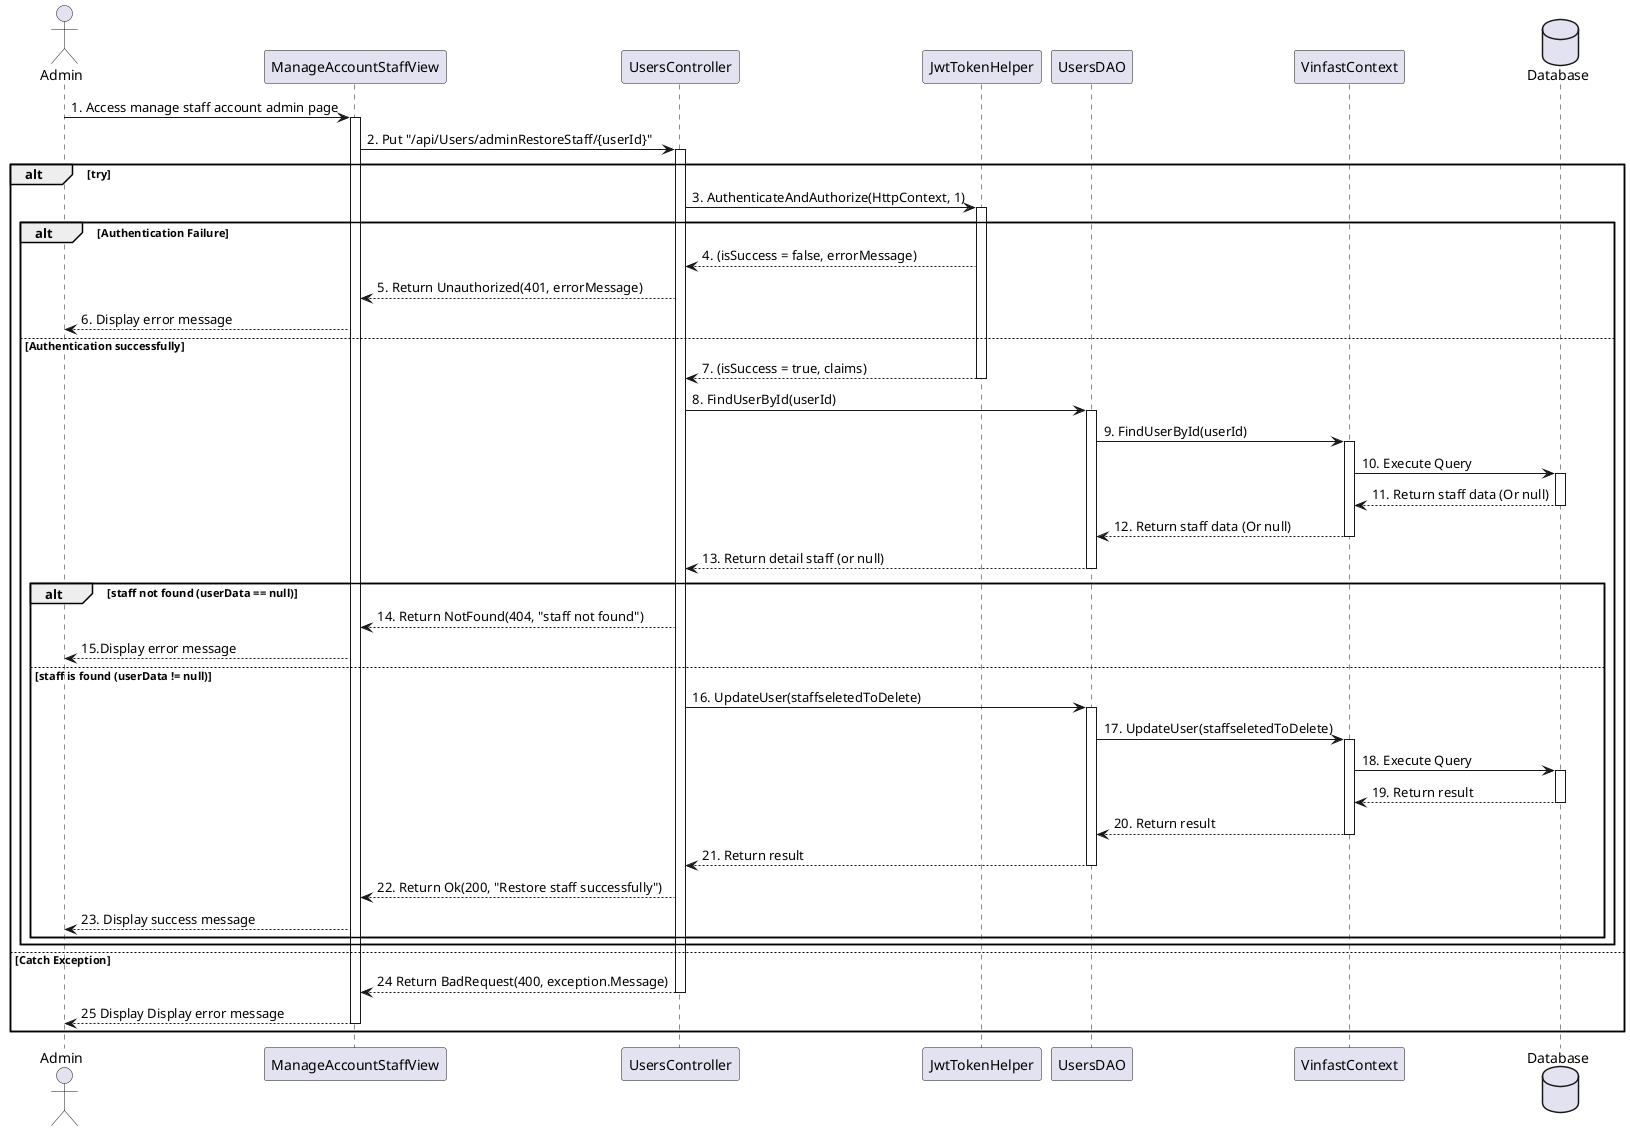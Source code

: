 @startuml
actor Admin
participant ManageAccountStaffView
participant UsersController
participant JwtTokenHelper
participant UsersDAO
participant VinfastContext
database Database


Admin -> ManageAccountStaffView: 1. Access manage staff account admin page
activate ManageAccountStaffView

ManageAccountStaffView -> UsersController: 2. Put "/api/Users/adminRestoreStaff/{userId}"
alt try
    activate UsersController
    UsersController -> JwtTokenHelper: 3. AuthenticateAndAuthorize(HttpContext, 1)
    alt Authentication Failure
        activate JwtTokenHelper
        JwtTokenHelper --> UsersController: 4. (isSuccess = false, errorMessage)
        UsersController --> ManageAccountStaffView: 5. Return Unauthorized(401, errorMessage)
        ManageAccountStaffView --> Admin: 6. Display error message
        
    else Authentication successfully
        JwtTokenHelper --> UsersController: 7. (isSuccess = true, claims)
        deactivate JwtTokenHelper
        ' complete check authentication
        UsersController -> UsersDAO: 8. FindUserById(userId)
        activate UsersDAO
        
        UsersDAO -> VinfastContext: 9. FindUserById(userId)
        activate VinfastContext
        
        VinfastContext -> Database: 10. Execute Query
        activate Database
        Database --> VinfastContext: 11. Return staff data (Or null)
        deactivate Database
        
        VinfastContext --> UsersDAO: 12. Return staff data (Or null)
        deactivate VinfastContext
        UsersDAO --> UsersController: 13. Return detail staff (or null)
        deactivate UsersDAO

        alt staff not found (userData == null)
            UsersController --> ManageAccountStaffView: 14. Return NotFound(404, "staff not found")
            ManageAccountStaffView --> Admin: 15.Display error message
        else staff is found (userData != null)
            UsersController -> UsersDAO: 16. UpdateUser(staffseletedToDelete)
            Activate UsersDAO
            UsersDAO -> VinfastContext: 17. UpdateUser(staffseletedToDelete)
            activate VinfastContext
            VinfastContext -> Database: 18. Execute Query
            activate Database
            Database --> VinfastContext: 19. Return result
            deactivate Database
            VinfastContext --> UsersDAO: 20. Return result
            deactivate VinfastContext
            UsersDAO --> UsersController: 21. Return result
            deactivate UsersDAO
                
            UsersController --> ManageAccountStaffView: 22. Return Ok(200, "Restore staff successfully")
            ManageAccountStaffView --> Admin: 23. Display success message
        end
    end
else Catch Exception
    UsersController --> ManageAccountStaffView: 24 Return BadRequest(400, exception.Message)
    deactivate UsersController
    ManageAccountStaffView --> Admin: 25 Display Display error message
deactivate ManageAccountStaffView
end




@enduml